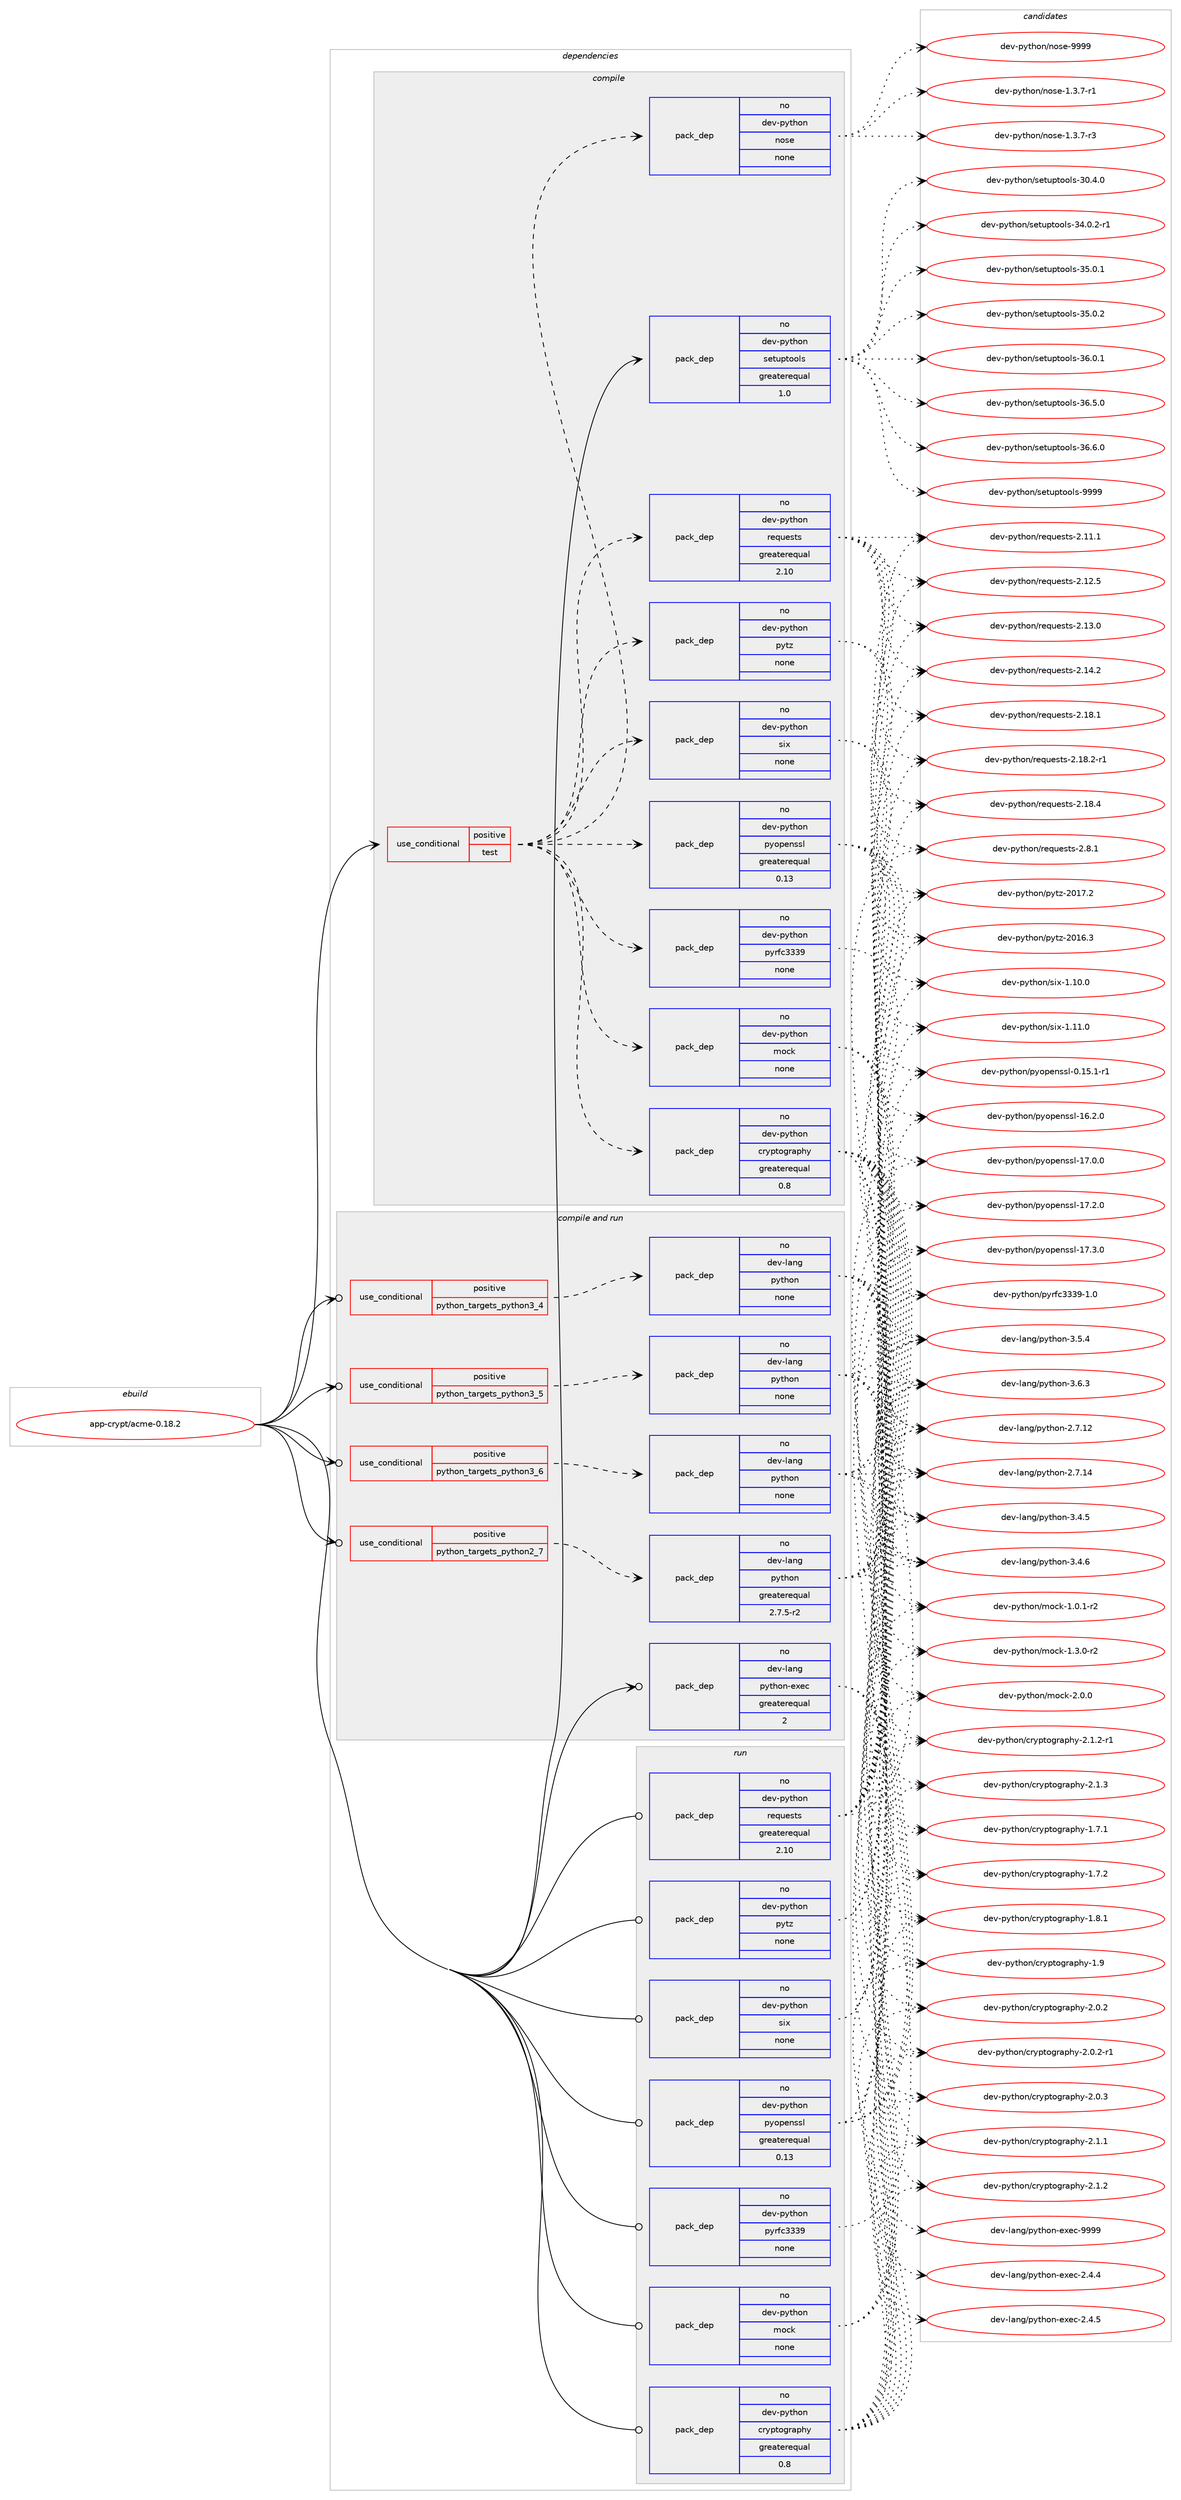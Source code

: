 digraph prolog {

# *************
# Graph options
# *************

newrank=true;
concentrate=true;
compound=true;
graph [rankdir=LR,fontname=Helvetica,fontsize=10,ranksep=1.5];#, ranksep=2.5, nodesep=0.2];
edge  [arrowhead=vee];
node  [fontname=Helvetica,fontsize=10];

# **********
# The ebuild
# **********

subgraph cluster_leftcol {
color=gray;
rank=same;
label=<<i>ebuild</i>>;
id [label="app-crypt/acme-0.18.2", color=red, width=4, href="../app-crypt/acme-0.18.2.svg"];
}

# ****************
# The dependencies
# ****************

subgraph cluster_midcol {
color=gray;
label=<<i>dependencies</i>>;
subgraph cluster_compile {
fillcolor="#eeeeee";
style=filled;
label=<<i>compile</i>>;
subgraph cond3202 {
dependency11980 [label=<<TABLE BORDER="0" CELLBORDER="1" CELLSPACING="0" CELLPADDING="4"><TR><TD ROWSPAN="3" CELLPADDING="10">use_conditional</TD></TR><TR><TD>positive</TD></TR><TR><TD>test</TD></TR></TABLE>>, shape=none, color=red];
subgraph pack8557 {
dependency11981 [label=<<TABLE BORDER="0" CELLBORDER="1" CELLSPACING="0" CELLPADDING="4" WIDTH="220"><TR><TD ROWSPAN="6" CELLPADDING="30">pack_dep</TD></TR><TR><TD WIDTH="110">no</TD></TR><TR><TD>dev-python</TD></TR><TR><TD>cryptography</TD></TR><TR><TD>greaterequal</TD></TR><TR><TD>0.8</TD></TR></TABLE>>, shape=none, color=blue];
}
dependency11980:e -> dependency11981:w [weight=20,style="dashed",arrowhead="vee"];
subgraph pack8558 {
dependency11982 [label=<<TABLE BORDER="0" CELLBORDER="1" CELLSPACING="0" CELLPADDING="4" WIDTH="220"><TR><TD ROWSPAN="6" CELLPADDING="30">pack_dep</TD></TR><TR><TD WIDTH="110">no</TD></TR><TR><TD>dev-python</TD></TR><TR><TD>mock</TD></TR><TR><TD>none</TD></TR><TR><TD></TD></TR></TABLE>>, shape=none, color=blue];
}
dependency11980:e -> dependency11982:w [weight=20,style="dashed",arrowhead="vee"];
subgraph pack8559 {
dependency11983 [label=<<TABLE BORDER="0" CELLBORDER="1" CELLSPACING="0" CELLPADDING="4" WIDTH="220"><TR><TD ROWSPAN="6" CELLPADDING="30">pack_dep</TD></TR><TR><TD WIDTH="110">no</TD></TR><TR><TD>dev-python</TD></TR><TR><TD>pyopenssl</TD></TR><TR><TD>greaterequal</TD></TR><TR><TD>0.13</TD></TR></TABLE>>, shape=none, color=blue];
}
dependency11980:e -> dependency11983:w [weight=20,style="dashed",arrowhead="vee"];
subgraph pack8560 {
dependency11984 [label=<<TABLE BORDER="0" CELLBORDER="1" CELLSPACING="0" CELLPADDING="4" WIDTH="220"><TR><TD ROWSPAN="6" CELLPADDING="30">pack_dep</TD></TR><TR><TD WIDTH="110">no</TD></TR><TR><TD>dev-python</TD></TR><TR><TD>pyrfc3339</TD></TR><TR><TD>none</TD></TR><TR><TD></TD></TR></TABLE>>, shape=none, color=blue];
}
dependency11980:e -> dependency11984:w [weight=20,style="dashed",arrowhead="vee"];
subgraph pack8561 {
dependency11985 [label=<<TABLE BORDER="0" CELLBORDER="1" CELLSPACING="0" CELLPADDING="4" WIDTH="220"><TR><TD ROWSPAN="6" CELLPADDING="30">pack_dep</TD></TR><TR><TD WIDTH="110">no</TD></TR><TR><TD>dev-python</TD></TR><TR><TD>pytz</TD></TR><TR><TD>none</TD></TR><TR><TD></TD></TR></TABLE>>, shape=none, color=blue];
}
dependency11980:e -> dependency11985:w [weight=20,style="dashed",arrowhead="vee"];
subgraph pack8562 {
dependency11986 [label=<<TABLE BORDER="0" CELLBORDER="1" CELLSPACING="0" CELLPADDING="4" WIDTH="220"><TR><TD ROWSPAN="6" CELLPADDING="30">pack_dep</TD></TR><TR><TD WIDTH="110">no</TD></TR><TR><TD>dev-python</TD></TR><TR><TD>requests</TD></TR><TR><TD>greaterequal</TD></TR><TR><TD>2.10</TD></TR></TABLE>>, shape=none, color=blue];
}
dependency11980:e -> dependency11986:w [weight=20,style="dashed",arrowhead="vee"];
subgraph pack8563 {
dependency11987 [label=<<TABLE BORDER="0" CELLBORDER="1" CELLSPACING="0" CELLPADDING="4" WIDTH="220"><TR><TD ROWSPAN="6" CELLPADDING="30">pack_dep</TD></TR><TR><TD WIDTH="110">no</TD></TR><TR><TD>dev-python</TD></TR><TR><TD>six</TD></TR><TR><TD>none</TD></TR><TR><TD></TD></TR></TABLE>>, shape=none, color=blue];
}
dependency11980:e -> dependency11987:w [weight=20,style="dashed",arrowhead="vee"];
subgraph pack8564 {
dependency11988 [label=<<TABLE BORDER="0" CELLBORDER="1" CELLSPACING="0" CELLPADDING="4" WIDTH="220"><TR><TD ROWSPAN="6" CELLPADDING="30">pack_dep</TD></TR><TR><TD WIDTH="110">no</TD></TR><TR><TD>dev-python</TD></TR><TR><TD>nose</TD></TR><TR><TD>none</TD></TR><TR><TD></TD></TR></TABLE>>, shape=none, color=blue];
}
dependency11980:e -> dependency11988:w [weight=20,style="dashed",arrowhead="vee"];
}
id:e -> dependency11980:w [weight=20,style="solid",arrowhead="vee"];
subgraph pack8565 {
dependency11989 [label=<<TABLE BORDER="0" CELLBORDER="1" CELLSPACING="0" CELLPADDING="4" WIDTH="220"><TR><TD ROWSPAN="6" CELLPADDING="30">pack_dep</TD></TR><TR><TD WIDTH="110">no</TD></TR><TR><TD>dev-python</TD></TR><TR><TD>setuptools</TD></TR><TR><TD>greaterequal</TD></TR><TR><TD>1.0</TD></TR></TABLE>>, shape=none, color=blue];
}
id:e -> dependency11989:w [weight=20,style="solid",arrowhead="vee"];
}
subgraph cluster_compileandrun {
fillcolor="#eeeeee";
style=filled;
label=<<i>compile and run</i>>;
subgraph cond3203 {
dependency11990 [label=<<TABLE BORDER="0" CELLBORDER="1" CELLSPACING="0" CELLPADDING="4"><TR><TD ROWSPAN="3" CELLPADDING="10">use_conditional</TD></TR><TR><TD>positive</TD></TR><TR><TD>python_targets_python2_7</TD></TR></TABLE>>, shape=none, color=red];
subgraph pack8566 {
dependency11991 [label=<<TABLE BORDER="0" CELLBORDER="1" CELLSPACING="0" CELLPADDING="4" WIDTH="220"><TR><TD ROWSPAN="6" CELLPADDING="30">pack_dep</TD></TR><TR><TD WIDTH="110">no</TD></TR><TR><TD>dev-lang</TD></TR><TR><TD>python</TD></TR><TR><TD>greaterequal</TD></TR><TR><TD>2.7.5-r2</TD></TR></TABLE>>, shape=none, color=blue];
}
dependency11990:e -> dependency11991:w [weight=20,style="dashed",arrowhead="vee"];
}
id:e -> dependency11990:w [weight=20,style="solid",arrowhead="odotvee"];
subgraph cond3204 {
dependency11992 [label=<<TABLE BORDER="0" CELLBORDER="1" CELLSPACING="0" CELLPADDING="4"><TR><TD ROWSPAN="3" CELLPADDING="10">use_conditional</TD></TR><TR><TD>positive</TD></TR><TR><TD>python_targets_python3_4</TD></TR></TABLE>>, shape=none, color=red];
subgraph pack8567 {
dependency11993 [label=<<TABLE BORDER="0" CELLBORDER="1" CELLSPACING="0" CELLPADDING="4" WIDTH="220"><TR><TD ROWSPAN="6" CELLPADDING="30">pack_dep</TD></TR><TR><TD WIDTH="110">no</TD></TR><TR><TD>dev-lang</TD></TR><TR><TD>python</TD></TR><TR><TD>none</TD></TR><TR><TD></TD></TR></TABLE>>, shape=none, color=blue];
}
dependency11992:e -> dependency11993:w [weight=20,style="dashed",arrowhead="vee"];
}
id:e -> dependency11992:w [weight=20,style="solid",arrowhead="odotvee"];
subgraph cond3205 {
dependency11994 [label=<<TABLE BORDER="0" CELLBORDER="1" CELLSPACING="0" CELLPADDING="4"><TR><TD ROWSPAN="3" CELLPADDING="10">use_conditional</TD></TR><TR><TD>positive</TD></TR><TR><TD>python_targets_python3_5</TD></TR></TABLE>>, shape=none, color=red];
subgraph pack8568 {
dependency11995 [label=<<TABLE BORDER="0" CELLBORDER="1" CELLSPACING="0" CELLPADDING="4" WIDTH="220"><TR><TD ROWSPAN="6" CELLPADDING="30">pack_dep</TD></TR><TR><TD WIDTH="110">no</TD></TR><TR><TD>dev-lang</TD></TR><TR><TD>python</TD></TR><TR><TD>none</TD></TR><TR><TD></TD></TR></TABLE>>, shape=none, color=blue];
}
dependency11994:e -> dependency11995:w [weight=20,style="dashed",arrowhead="vee"];
}
id:e -> dependency11994:w [weight=20,style="solid",arrowhead="odotvee"];
subgraph cond3206 {
dependency11996 [label=<<TABLE BORDER="0" CELLBORDER="1" CELLSPACING="0" CELLPADDING="4"><TR><TD ROWSPAN="3" CELLPADDING="10">use_conditional</TD></TR><TR><TD>positive</TD></TR><TR><TD>python_targets_python3_6</TD></TR></TABLE>>, shape=none, color=red];
subgraph pack8569 {
dependency11997 [label=<<TABLE BORDER="0" CELLBORDER="1" CELLSPACING="0" CELLPADDING="4" WIDTH="220"><TR><TD ROWSPAN="6" CELLPADDING="30">pack_dep</TD></TR><TR><TD WIDTH="110">no</TD></TR><TR><TD>dev-lang</TD></TR><TR><TD>python</TD></TR><TR><TD>none</TD></TR><TR><TD></TD></TR></TABLE>>, shape=none, color=blue];
}
dependency11996:e -> dependency11997:w [weight=20,style="dashed",arrowhead="vee"];
}
id:e -> dependency11996:w [weight=20,style="solid",arrowhead="odotvee"];
subgraph pack8570 {
dependency11998 [label=<<TABLE BORDER="0" CELLBORDER="1" CELLSPACING="0" CELLPADDING="4" WIDTH="220"><TR><TD ROWSPAN="6" CELLPADDING="30">pack_dep</TD></TR><TR><TD WIDTH="110">no</TD></TR><TR><TD>dev-lang</TD></TR><TR><TD>python-exec</TD></TR><TR><TD>greaterequal</TD></TR><TR><TD>2</TD></TR></TABLE>>, shape=none, color=blue];
}
id:e -> dependency11998:w [weight=20,style="solid",arrowhead="odotvee"];
}
subgraph cluster_run {
fillcolor="#eeeeee";
style=filled;
label=<<i>run</i>>;
subgraph pack8571 {
dependency11999 [label=<<TABLE BORDER="0" CELLBORDER="1" CELLSPACING="0" CELLPADDING="4" WIDTH="220"><TR><TD ROWSPAN="6" CELLPADDING="30">pack_dep</TD></TR><TR><TD WIDTH="110">no</TD></TR><TR><TD>dev-python</TD></TR><TR><TD>cryptography</TD></TR><TR><TD>greaterequal</TD></TR><TR><TD>0.8</TD></TR></TABLE>>, shape=none, color=blue];
}
id:e -> dependency11999:w [weight=20,style="solid",arrowhead="odot"];
subgraph pack8572 {
dependency12000 [label=<<TABLE BORDER="0" CELLBORDER="1" CELLSPACING="0" CELLPADDING="4" WIDTH="220"><TR><TD ROWSPAN="6" CELLPADDING="30">pack_dep</TD></TR><TR><TD WIDTH="110">no</TD></TR><TR><TD>dev-python</TD></TR><TR><TD>mock</TD></TR><TR><TD>none</TD></TR><TR><TD></TD></TR></TABLE>>, shape=none, color=blue];
}
id:e -> dependency12000:w [weight=20,style="solid",arrowhead="odot"];
subgraph pack8573 {
dependency12001 [label=<<TABLE BORDER="0" CELLBORDER="1" CELLSPACING="0" CELLPADDING="4" WIDTH="220"><TR><TD ROWSPAN="6" CELLPADDING="30">pack_dep</TD></TR><TR><TD WIDTH="110">no</TD></TR><TR><TD>dev-python</TD></TR><TR><TD>pyopenssl</TD></TR><TR><TD>greaterequal</TD></TR><TR><TD>0.13</TD></TR></TABLE>>, shape=none, color=blue];
}
id:e -> dependency12001:w [weight=20,style="solid",arrowhead="odot"];
subgraph pack8574 {
dependency12002 [label=<<TABLE BORDER="0" CELLBORDER="1" CELLSPACING="0" CELLPADDING="4" WIDTH="220"><TR><TD ROWSPAN="6" CELLPADDING="30">pack_dep</TD></TR><TR><TD WIDTH="110">no</TD></TR><TR><TD>dev-python</TD></TR><TR><TD>pyrfc3339</TD></TR><TR><TD>none</TD></TR><TR><TD></TD></TR></TABLE>>, shape=none, color=blue];
}
id:e -> dependency12002:w [weight=20,style="solid",arrowhead="odot"];
subgraph pack8575 {
dependency12003 [label=<<TABLE BORDER="0" CELLBORDER="1" CELLSPACING="0" CELLPADDING="4" WIDTH="220"><TR><TD ROWSPAN="6" CELLPADDING="30">pack_dep</TD></TR><TR><TD WIDTH="110">no</TD></TR><TR><TD>dev-python</TD></TR><TR><TD>pytz</TD></TR><TR><TD>none</TD></TR><TR><TD></TD></TR></TABLE>>, shape=none, color=blue];
}
id:e -> dependency12003:w [weight=20,style="solid",arrowhead="odot"];
subgraph pack8576 {
dependency12004 [label=<<TABLE BORDER="0" CELLBORDER="1" CELLSPACING="0" CELLPADDING="4" WIDTH="220"><TR><TD ROWSPAN="6" CELLPADDING="30">pack_dep</TD></TR><TR><TD WIDTH="110">no</TD></TR><TR><TD>dev-python</TD></TR><TR><TD>requests</TD></TR><TR><TD>greaterequal</TD></TR><TR><TD>2.10</TD></TR></TABLE>>, shape=none, color=blue];
}
id:e -> dependency12004:w [weight=20,style="solid",arrowhead="odot"];
subgraph pack8577 {
dependency12005 [label=<<TABLE BORDER="0" CELLBORDER="1" CELLSPACING="0" CELLPADDING="4" WIDTH="220"><TR><TD ROWSPAN="6" CELLPADDING="30">pack_dep</TD></TR><TR><TD WIDTH="110">no</TD></TR><TR><TD>dev-python</TD></TR><TR><TD>six</TD></TR><TR><TD>none</TD></TR><TR><TD></TD></TR></TABLE>>, shape=none, color=blue];
}
id:e -> dependency12005:w [weight=20,style="solid",arrowhead="odot"];
}
}

# **************
# The candidates
# **************

subgraph cluster_choices {
rank=same;
color=gray;
label=<<i>candidates</i>>;

subgraph choice8557 {
color=black;
nodesep=1;
choice10010111845112121116104111110479911412111211611110311497112104121454946554649 [label="dev-python/cryptography-1.7.1", color=red, width=4,href="../dev-python/cryptography-1.7.1.svg"];
choice10010111845112121116104111110479911412111211611110311497112104121454946554650 [label="dev-python/cryptography-1.7.2", color=red, width=4,href="../dev-python/cryptography-1.7.2.svg"];
choice10010111845112121116104111110479911412111211611110311497112104121454946564649 [label="dev-python/cryptography-1.8.1", color=red, width=4,href="../dev-python/cryptography-1.8.1.svg"];
choice1001011184511212111610411111047991141211121161111031149711210412145494657 [label="dev-python/cryptography-1.9", color=red, width=4,href="../dev-python/cryptography-1.9.svg"];
choice10010111845112121116104111110479911412111211611110311497112104121455046484650 [label="dev-python/cryptography-2.0.2", color=red, width=4,href="../dev-python/cryptography-2.0.2.svg"];
choice100101118451121211161041111104799114121112116111103114971121041214550464846504511449 [label="dev-python/cryptography-2.0.2-r1", color=red, width=4,href="../dev-python/cryptography-2.0.2-r1.svg"];
choice10010111845112121116104111110479911412111211611110311497112104121455046484651 [label="dev-python/cryptography-2.0.3", color=red, width=4,href="../dev-python/cryptography-2.0.3.svg"];
choice10010111845112121116104111110479911412111211611110311497112104121455046494649 [label="dev-python/cryptography-2.1.1", color=red, width=4,href="../dev-python/cryptography-2.1.1.svg"];
choice10010111845112121116104111110479911412111211611110311497112104121455046494650 [label="dev-python/cryptography-2.1.2", color=red, width=4,href="../dev-python/cryptography-2.1.2.svg"];
choice100101118451121211161041111104799114121112116111103114971121041214550464946504511449 [label="dev-python/cryptography-2.1.2-r1", color=red, width=4,href="../dev-python/cryptography-2.1.2-r1.svg"];
choice10010111845112121116104111110479911412111211611110311497112104121455046494651 [label="dev-python/cryptography-2.1.3", color=red, width=4,href="../dev-python/cryptography-2.1.3.svg"];
dependency11981:e -> choice10010111845112121116104111110479911412111211611110311497112104121454946554649:w [style=dotted,weight="100"];
dependency11981:e -> choice10010111845112121116104111110479911412111211611110311497112104121454946554650:w [style=dotted,weight="100"];
dependency11981:e -> choice10010111845112121116104111110479911412111211611110311497112104121454946564649:w [style=dotted,weight="100"];
dependency11981:e -> choice1001011184511212111610411111047991141211121161111031149711210412145494657:w [style=dotted,weight="100"];
dependency11981:e -> choice10010111845112121116104111110479911412111211611110311497112104121455046484650:w [style=dotted,weight="100"];
dependency11981:e -> choice100101118451121211161041111104799114121112116111103114971121041214550464846504511449:w [style=dotted,weight="100"];
dependency11981:e -> choice10010111845112121116104111110479911412111211611110311497112104121455046484651:w [style=dotted,weight="100"];
dependency11981:e -> choice10010111845112121116104111110479911412111211611110311497112104121455046494649:w [style=dotted,weight="100"];
dependency11981:e -> choice10010111845112121116104111110479911412111211611110311497112104121455046494650:w [style=dotted,weight="100"];
dependency11981:e -> choice100101118451121211161041111104799114121112116111103114971121041214550464946504511449:w [style=dotted,weight="100"];
dependency11981:e -> choice10010111845112121116104111110479911412111211611110311497112104121455046494651:w [style=dotted,weight="100"];
}
subgraph choice8558 {
color=black;
nodesep=1;
choice1001011184511212111610411111047109111991074549464846494511450 [label="dev-python/mock-1.0.1-r2", color=red, width=4,href="../dev-python/mock-1.0.1-r2.svg"];
choice1001011184511212111610411111047109111991074549465146484511450 [label="dev-python/mock-1.3.0-r2", color=red, width=4,href="../dev-python/mock-1.3.0-r2.svg"];
choice100101118451121211161041111104710911199107455046484648 [label="dev-python/mock-2.0.0", color=red, width=4,href="../dev-python/mock-2.0.0.svg"];
dependency11982:e -> choice1001011184511212111610411111047109111991074549464846494511450:w [style=dotted,weight="100"];
dependency11982:e -> choice1001011184511212111610411111047109111991074549465146484511450:w [style=dotted,weight="100"];
dependency11982:e -> choice100101118451121211161041111104710911199107455046484648:w [style=dotted,weight="100"];
}
subgraph choice8559 {
color=black;
nodesep=1;
choice1001011184511212111610411111047112121111112101110115115108454846495346494511449 [label="dev-python/pyopenssl-0.15.1-r1", color=red, width=4,href="../dev-python/pyopenssl-0.15.1-r1.svg"];
choice100101118451121211161041111104711212111111210111011511510845495446504648 [label="dev-python/pyopenssl-16.2.0", color=red, width=4,href="../dev-python/pyopenssl-16.2.0.svg"];
choice100101118451121211161041111104711212111111210111011511510845495546484648 [label="dev-python/pyopenssl-17.0.0", color=red, width=4,href="../dev-python/pyopenssl-17.0.0.svg"];
choice100101118451121211161041111104711212111111210111011511510845495546504648 [label="dev-python/pyopenssl-17.2.0", color=red, width=4,href="../dev-python/pyopenssl-17.2.0.svg"];
choice100101118451121211161041111104711212111111210111011511510845495546514648 [label="dev-python/pyopenssl-17.3.0", color=red, width=4,href="../dev-python/pyopenssl-17.3.0.svg"];
dependency11983:e -> choice1001011184511212111610411111047112121111112101110115115108454846495346494511449:w [style=dotted,weight="100"];
dependency11983:e -> choice100101118451121211161041111104711212111111210111011511510845495446504648:w [style=dotted,weight="100"];
dependency11983:e -> choice100101118451121211161041111104711212111111210111011511510845495546484648:w [style=dotted,weight="100"];
dependency11983:e -> choice100101118451121211161041111104711212111111210111011511510845495546504648:w [style=dotted,weight="100"];
dependency11983:e -> choice100101118451121211161041111104711212111111210111011511510845495546514648:w [style=dotted,weight="100"];
}
subgraph choice8560 {
color=black;
nodesep=1;
choice1001011184511212111610411111047112121114102995151515745494648 [label="dev-python/pyrfc3339-1.0", color=red, width=4,href="../dev-python/pyrfc3339-1.0.svg"];
dependency11984:e -> choice1001011184511212111610411111047112121114102995151515745494648:w [style=dotted,weight="100"];
}
subgraph choice8561 {
color=black;
nodesep=1;
choice100101118451121211161041111104711212111612245504849544651 [label="dev-python/pytz-2016.3", color=red, width=4,href="../dev-python/pytz-2016.3.svg"];
choice100101118451121211161041111104711212111612245504849554650 [label="dev-python/pytz-2017.2", color=red, width=4,href="../dev-python/pytz-2017.2.svg"];
dependency11985:e -> choice100101118451121211161041111104711212111612245504849544651:w [style=dotted,weight="100"];
dependency11985:e -> choice100101118451121211161041111104711212111612245504849554650:w [style=dotted,weight="100"];
}
subgraph choice8562 {
color=black;
nodesep=1;
choice100101118451121211161041111104711410111311710111511611545504649494649 [label="dev-python/requests-2.11.1", color=red, width=4,href="../dev-python/requests-2.11.1.svg"];
choice100101118451121211161041111104711410111311710111511611545504649504653 [label="dev-python/requests-2.12.5", color=red, width=4,href="../dev-python/requests-2.12.5.svg"];
choice100101118451121211161041111104711410111311710111511611545504649514648 [label="dev-python/requests-2.13.0", color=red, width=4,href="../dev-python/requests-2.13.0.svg"];
choice100101118451121211161041111104711410111311710111511611545504649524650 [label="dev-python/requests-2.14.2", color=red, width=4,href="../dev-python/requests-2.14.2.svg"];
choice100101118451121211161041111104711410111311710111511611545504649564649 [label="dev-python/requests-2.18.1", color=red, width=4,href="../dev-python/requests-2.18.1.svg"];
choice1001011184511212111610411111047114101113117101115116115455046495646504511449 [label="dev-python/requests-2.18.2-r1", color=red, width=4,href="../dev-python/requests-2.18.2-r1.svg"];
choice100101118451121211161041111104711410111311710111511611545504649564652 [label="dev-python/requests-2.18.4", color=red, width=4,href="../dev-python/requests-2.18.4.svg"];
choice1001011184511212111610411111047114101113117101115116115455046564649 [label="dev-python/requests-2.8.1", color=red, width=4,href="../dev-python/requests-2.8.1.svg"];
dependency11986:e -> choice100101118451121211161041111104711410111311710111511611545504649494649:w [style=dotted,weight="100"];
dependency11986:e -> choice100101118451121211161041111104711410111311710111511611545504649504653:w [style=dotted,weight="100"];
dependency11986:e -> choice100101118451121211161041111104711410111311710111511611545504649514648:w [style=dotted,weight="100"];
dependency11986:e -> choice100101118451121211161041111104711410111311710111511611545504649524650:w [style=dotted,weight="100"];
dependency11986:e -> choice100101118451121211161041111104711410111311710111511611545504649564649:w [style=dotted,weight="100"];
dependency11986:e -> choice1001011184511212111610411111047114101113117101115116115455046495646504511449:w [style=dotted,weight="100"];
dependency11986:e -> choice100101118451121211161041111104711410111311710111511611545504649564652:w [style=dotted,weight="100"];
dependency11986:e -> choice1001011184511212111610411111047114101113117101115116115455046564649:w [style=dotted,weight="100"];
}
subgraph choice8563 {
color=black;
nodesep=1;
choice100101118451121211161041111104711510512045494649484648 [label="dev-python/six-1.10.0", color=red, width=4,href="../dev-python/six-1.10.0.svg"];
choice100101118451121211161041111104711510512045494649494648 [label="dev-python/six-1.11.0", color=red, width=4,href="../dev-python/six-1.11.0.svg"];
dependency11987:e -> choice100101118451121211161041111104711510512045494649484648:w [style=dotted,weight="100"];
dependency11987:e -> choice100101118451121211161041111104711510512045494649494648:w [style=dotted,weight="100"];
}
subgraph choice8564 {
color=black;
nodesep=1;
choice10010111845112121116104111110471101111151014549465146554511449 [label="dev-python/nose-1.3.7-r1", color=red, width=4,href="../dev-python/nose-1.3.7-r1.svg"];
choice10010111845112121116104111110471101111151014549465146554511451 [label="dev-python/nose-1.3.7-r3", color=red, width=4,href="../dev-python/nose-1.3.7-r3.svg"];
choice10010111845112121116104111110471101111151014557575757 [label="dev-python/nose-9999", color=red, width=4,href="../dev-python/nose-9999.svg"];
dependency11988:e -> choice10010111845112121116104111110471101111151014549465146554511449:w [style=dotted,weight="100"];
dependency11988:e -> choice10010111845112121116104111110471101111151014549465146554511451:w [style=dotted,weight="100"];
dependency11988:e -> choice10010111845112121116104111110471101111151014557575757:w [style=dotted,weight="100"];
}
subgraph choice8565 {
color=black;
nodesep=1;
choice100101118451121211161041111104711510111611711211611111110811545514846524648 [label="dev-python/setuptools-30.4.0", color=red, width=4,href="../dev-python/setuptools-30.4.0.svg"];
choice1001011184511212111610411111047115101116117112116111111108115455152464846504511449 [label="dev-python/setuptools-34.0.2-r1", color=red, width=4,href="../dev-python/setuptools-34.0.2-r1.svg"];
choice100101118451121211161041111104711510111611711211611111110811545515346484649 [label="dev-python/setuptools-35.0.1", color=red, width=4,href="../dev-python/setuptools-35.0.1.svg"];
choice100101118451121211161041111104711510111611711211611111110811545515346484650 [label="dev-python/setuptools-35.0.2", color=red, width=4,href="../dev-python/setuptools-35.0.2.svg"];
choice100101118451121211161041111104711510111611711211611111110811545515446484649 [label="dev-python/setuptools-36.0.1", color=red, width=4,href="../dev-python/setuptools-36.0.1.svg"];
choice100101118451121211161041111104711510111611711211611111110811545515446534648 [label="dev-python/setuptools-36.5.0", color=red, width=4,href="../dev-python/setuptools-36.5.0.svg"];
choice100101118451121211161041111104711510111611711211611111110811545515446544648 [label="dev-python/setuptools-36.6.0", color=red, width=4,href="../dev-python/setuptools-36.6.0.svg"];
choice10010111845112121116104111110471151011161171121161111111081154557575757 [label="dev-python/setuptools-9999", color=red, width=4,href="../dev-python/setuptools-9999.svg"];
dependency11989:e -> choice100101118451121211161041111104711510111611711211611111110811545514846524648:w [style=dotted,weight="100"];
dependency11989:e -> choice1001011184511212111610411111047115101116117112116111111108115455152464846504511449:w [style=dotted,weight="100"];
dependency11989:e -> choice100101118451121211161041111104711510111611711211611111110811545515346484649:w [style=dotted,weight="100"];
dependency11989:e -> choice100101118451121211161041111104711510111611711211611111110811545515346484650:w [style=dotted,weight="100"];
dependency11989:e -> choice100101118451121211161041111104711510111611711211611111110811545515446484649:w [style=dotted,weight="100"];
dependency11989:e -> choice100101118451121211161041111104711510111611711211611111110811545515446534648:w [style=dotted,weight="100"];
dependency11989:e -> choice100101118451121211161041111104711510111611711211611111110811545515446544648:w [style=dotted,weight="100"];
dependency11989:e -> choice10010111845112121116104111110471151011161171121161111111081154557575757:w [style=dotted,weight="100"];
}
subgraph choice8566 {
color=black;
nodesep=1;
choice10010111845108971101034711212111610411111045504655464950 [label="dev-lang/python-2.7.12", color=red, width=4,href="../dev-lang/python-2.7.12.svg"];
choice10010111845108971101034711212111610411111045504655464952 [label="dev-lang/python-2.7.14", color=red, width=4,href="../dev-lang/python-2.7.14.svg"];
choice100101118451089711010347112121116104111110455146524653 [label="dev-lang/python-3.4.5", color=red, width=4,href="../dev-lang/python-3.4.5.svg"];
choice100101118451089711010347112121116104111110455146524654 [label="dev-lang/python-3.4.6", color=red, width=4,href="../dev-lang/python-3.4.6.svg"];
choice100101118451089711010347112121116104111110455146534652 [label="dev-lang/python-3.5.4", color=red, width=4,href="../dev-lang/python-3.5.4.svg"];
choice100101118451089711010347112121116104111110455146544651 [label="dev-lang/python-3.6.3", color=red, width=4,href="../dev-lang/python-3.6.3.svg"];
dependency11991:e -> choice10010111845108971101034711212111610411111045504655464950:w [style=dotted,weight="100"];
dependency11991:e -> choice10010111845108971101034711212111610411111045504655464952:w [style=dotted,weight="100"];
dependency11991:e -> choice100101118451089711010347112121116104111110455146524653:w [style=dotted,weight="100"];
dependency11991:e -> choice100101118451089711010347112121116104111110455146524654:w [style=dotted,weight="100"];
dependency11991:e -> choice100101118451089711010347112121116104111110455146534652:w [style=dotted,weight="100"];
dependency11991:e -> choice100101118451089711010347112121116104111110455146544651:w [style=dotted,weight="100"];
}
subgraph choice8567 {
color=black;
nodesep=1;
choice10010111845108971101034711212111610411111045504655464950 [label="dev-lang/python-2.7.12", color=red, width=4,href="../dev-lang/python-2.7.12.svg"];
choice10010111845108971101034711212111610411111045504655464952 [label="dev-lang/python-2.7.14", color=red, width=4,href="../dev-lang/python-2.7.14.svg"];
choice100101118451089711010347112121116104111110455146524653 [label="dev-lang/python-3.4.5", color=red, width=4,href="../dev-lang/python-3.4.5.svg"];
choice100101118451089711010347112121116104111110455146524654 [label="dev-lang/python-3.4.6", color=red, width=4,href="../dev-lang/python-3.4.6.svg"];
choice100101118451089711010347112121116104111110455146534652 [label="dev-lang/python-3.5.4", color=red, width=4,href="../dev-lang/python-3.5.4.svg"];
choice100101118451089711010347112121116104111110455146544651 [label="dev-lang/python-3.6.3", color=red, width=4,href="../dev-lang/python-3.6.3.svg"];
dependency11993:e -> choice10010111845108971101034711212111610411111045504655464950:w [style=dotted,weight="100"];
dependency11993:e -> choice10010111845108971101034711212111610411111045504655464952:w [style=dotted,weight="100"];
dependency11993:e -> choice100101118451089711010347112121116104111110455146524653:w [style=dotted,weight="100"];
dependency11993:e -> choice100101118451089711010347112121116104111110455146524654:w [style=dotted,weight="100"];
dependency11993:e -> choice100101118451089711010347112121116104111110455146534652:w [style=dotted,weight="100"];
dependency11993:e -> choice100101118451089711010347112121116104111110455146544651:w [style=dotted,weight="100"];
}
subgraph choice8568 {
color=black;
nodesep=1;
choice10010111845108971101034711212111610411111045504655464950 [label="dev-lang/python-2.7.12", color=red, width=4,href="../dev-lang/python-2.7.12.svg"];
choice10010111845108971101034711212111610411111045504655464952 [label="dev-lang/python-2.7.14", color=red, width=4,href="../dev-lang/python-2.7.14.svg"];
choice100101118451089711010347112121116104111110455146524653 [label="dev-lang/python-3.4.5", color=red, width=4,href="../dev-lang/python-3.4.5.svg"];
choice100101118451089711010347112121116104111110455146524654 [label="dev-lang/python-3.4.6", color=red, width=4,href="../dev-lang/python-3.4.6.svg"];
choice100101118451089711010347112121116104111110455146534652 [label="dev-lang/python-3.5.4", color=red, width=4,href="../dev-lang/python-3.5.4.svg"];
choice100101118451089711010347112121116104111110455146544651 [label="dev-lang/python-3.6.3", color=red, width=4,href="../dev-lang/python-3.6.3.svg"];
dependency11995:e -> choice10010111845108971101034711212111610411111045504655464950:w [style=dotted,weight="100"];
dependency11995:e -> choice10010111845108971101034711212111610411111045504655464952:w [style=dotted,weight="100"];
dependency11995:e -> choice100101118451089711010347112121116104111110455146524653:w [style=dotted,weight="100"];
dependency11995:e -> choice100101118451089711010347112121116104111110455146524654:w [style=dotted,weight="100"];
dependency11995:e -> choice100101118451089711010347112121116104111110455146534652:w [style=dotted,weight="100"];
dependency11995:e -> choice100101118451089711010347112121116104111110455146544651:w [style=dotted,weight="100"];
}
subgraph choice8569 {
color=black;
nodesep=1;
choice10010111845108971101034711212111610411111045504655464950 [label="dev-lang/python-2.7.12", color=red, width=4,href="../dev-lang/python-2.7.12.svg"];
choice10010111845108971101034711212111610411111045504655464952 [label="dev-lang/python-2.7.14", color=red, width=4,href="../dev-lang/python-2.7.14.svg"];
choice100101118451089711010347112121116104111110455146524653 [label="dev-lang/python-3.4.5", color=red, width=4,href="../dev-lang/python-3.4.5.svg"];
choice100101118451089711010347112121116104111110455146524654 [label="dev-lang/python-3.4.6", color=red, width=4,href="../dev-lang/python-3.4.6.svg"];
choice100101118451089711010347112121116104111110455146534652 [label="dev-lang/python-3.5.4", color=red, width=4,href="../dev-lang/python-3.5.4.svg"];
choice100101118451089711010347112121116104111110455146544651 [label="dev-lang/python-3.6.3", color=red, width=4,href="../dev-lang/python-3.6.3.svg"];
dependency11997:e -> choice10010111845108971101034711212111610411111045504655464950:w [style=dotted,weight="100"];
dependency11997:e -> choice10010111845108971101034711212111610411111045504655464952:w [style=dotted,weight="100"];
dependency11997:e -> choice100101118451089711010347112121116104111110455146524653:w [style=dotted,weight="100"];
dependency11997:e -> choice100101118451089711010347112121116104111110455146524654:w [style=dotted,weight="100"];
dependency11997:e -> choice100101118451089711010347112121116104111110455146534652:w [style=dotted,weight="100"];
dependency11997:e -> choice100101118451089711010347112121116104111110455146544651:w [style=dotted,weight="100"];
}
subgraph choice8570 {
color=black;
nodesep=1;
choice1001011184510897110103471121211161041111104510112010199455046524652 [label="dev-lang/python-exec-2.4.4", color=red, width=4,href="../dev-lang/python-exec-2.4.4.svg"];
choice1001011184510897110103471121211161041111104510112010199455046524653 [label="dev-lang/python-exec-2.4.5", color=red, width=4,href="../dev-lang/python-exec-2.4.5.svg"];
choice10010111845108971101034711212111610411111045101120101994557575757 [label="dev-lang/python-exec-9999", color=red, width=4,href="../dev-lang/python-exec-9999.svg"];
dependency11998:e -> choice1001011184510897110103471121211161041111104510112010199455046524652:w [style=dotted,weight="100"];
dependency11998:e -> choice1001011184510897110103471121211161041111104510112010199455046524653:w [style=dotted,weight="100"];
dependency11998:e -> choice10010111845108971101034711212111610411111045101120101994557575757:w [style=dotted,weight="100"];
}
subgraph choice8571 {
color=black;
nodesep=1;
choice10010111845112121116104111110479911412111211611110311497112104121454946554649 [label="dev-python/cryptography-1.7.1", color=red, width=4,href="../dev-python/cryptography-1.7.1.svg"];
choice10010111845112121116104111110479911412111211611110311497112104121454946554650 [label="dev-python/cryptography-1.7.2", color=red, width=4,href="../dev-python/cryptography-1.7.2.svg"];
choice10010111845112121116104111110479911412111211611110311497112104121454946564649 [label="dev-python/cryptography-1.8.1", color=red, width=4,href="../dev-python/cryptography-1.8.1.svg"];
choice1001011184511212111610411111047991141211121161111031149711210412145494657 [label="dev-python/cryptography-1.9", color=red, width=4,href="../dev-python/cryptography-1.9.svg"];
choice10010111845112121116104111110479911412111211611110311497112104121455046484650 [label="dev-python/cryptography-2.0.2", color=red, width=4,href="../dev-python/cryptography-2.0.2.svg"];
choice100101118451121211161041111104799114121112116111103114971121041214550464846504511449 [label="dev-python/cryptography-2.0.2-r1", color=red, width=4,href="../dev-python/cryptography-2.0.2-r1.svg"];
choice10010111845112121116104111110479911412111211611110311497112104121455046484651 [label="dev-python/cryptography-2.0.3", color=red, width=4,href="../dev-python/cryptography-2.0.3.svg"];
choice10010111845112121116104111110479911412111211611110311497112104121455046494649 [label="dev-python/cryptography-2.1.1", color=red, width=4,href="../dev-python/cryptography-2.1.1.svg"];
choice10010111845112121116104111110479911412111211611110311497112104121455046494650 [label="dev-python/cryptography-2.1.2", color=red, width=4,href="../dev-python/cryptography-2.1.2.svg"];
choice100101118451121211161041111104799114121112116111103114971121041214550464946504511449 [label="dev-python/cryptography-2.1.2-r1", color=red, width=4,href="../dev-python/cryptography-2.1.2-r1.svg"];
choice10010111845112121116104111110479911412111211611110311497112104121455046494651 [label="dev-python/cryptography-2.1.3", color=red, width=4,href="../dev-python/cryptography-2.1.3.svg"];
dependency11999:e -> choice10010111845112121116104111110479911412111211611110311497112104121454946554649:w [style=dotted,weight="100"];
dependency11999:e -> choice10010111845112121116104111110479911412111211611110311497112104121454946554650:w [style=dotted,weight="100"];
dependency11999:e -> choice10010111845112121116104111110479911412111211611110311497112104121454946564649:w [style=dotted,weight="100"];
dependency11999:e -> choice1001011184511212111610411111047991141211121161111031149711210412145494657:w [style=dotted,weight="100"];
dependency11999:e -> choice10010111845112121116104111110479911412111211611110311497112104121455046484650:w [style=dotted,weight="100"];
dependency11999:e -> choice100101118451121211161041111104799114121112116111103114971121041214550464846504511449:w [style=dotted,weight="100"];
dependency11999:e -> choice10010111845112121116104111110479911412111211611110311497112104121455046484651:w [style=dotted,weight="100"];
dependency11999:e -> choice10010111845112121116104111110479911412111211611110311497112104121455046494649:w [style=dotted,weight="100"];
dependency11999:e -> choice10010111845112121116104111110479911412111211611110311497112104121455046494650:w [style=dotted,weight="100"];
dependency11999:e -> choice100101118451121211161041111104799114121112116111103114971121041214550464946504511449:w [style=dotted,weight="100"];
dependency11999:e -> choice10010111845112121116104111110479911412111211611110311497112104121455046494651:w [style=dotted,weight="100"];
}
subgraph choice8572 {
color=black;
nodesep=1;
choice1001011184511212111610411111047109111991074549464846494511450 [label="dev-python/mock-1.0.1-r2", color=red, width=4,href="../dev-python/mock-1.0.1-r2.svg"];
choice1001011184511212111610411111047109111991074549465146484511450 [label="dev-python/mock-1.3.0-r2", color=red, width=4,href="../dev-python/mock-1.3.0-r2.svg"];
choice100101118451121211161041111104710911199107455046484648 [label="dev-python/mock-2.0.0", color=red, width=4,href="../dev-python/mock-2.0.0.svg"];
dependency12000:e -> choice1001011184511212111610411111047109111991074549464846494511450:w [style=dotted,weight="100"];
dependency12000:e -> choice1001011184511212111610411111047109111991074549465146484511450:w [style=dotted,weight="100"];
dependency12000:e -> choice100101118451121211161041111104710911199107455046484648:w [style=dotted,weight="100"];
}
subgraph choice8573 {
color=black;
nodesep=1;
choice1001011184511212111610411111047112121111112101110115115108454846495346494511449 [label="dev-python/pyopenssl-0.15.1-r1", color=red, width=4,href="../dev-python/pyopenssl-0.15.1-r1.svg"];
choice100101118451121211161041111104711212111111210111011511510845495446504648 [label="dev-python/pyopenssl-16.2.0", color=red, width=4,href="../dev-python/pyopenssl-16.2.0.svg"];
choice100101118451121211161041111104711212111111210111011511510845495546484648 [label="dev-python/pyopenssl-17.0.0", color=red, width=4,href="../dev-python/pyopenssl-17.0.0.svg"];
choice100101118451121211161041111104711212111111210111011511510845495546504648 [label="dev-python/pyopenssl-17.2.0", color=red, width=4,href="../dev-python/pyopenssl-17.2.0.svg"];
choice100101118451121211161041111104711212111111210111011511510845495546514648 [label="dev-python/pyopenssl-17.3.0", color=red, width=4,href="../dev-python/pyopenssl-17.3.0.svg"];
dependency12001:e -> choice1001011184511212111610411111047112121111112101110115115108454846495346494511449:w [style=dotted,weight="100"];
dependency12001:e -> choice100101118451121211161041111104711212111111210111011511510845495446504648:w [style=dotted,weight="100"];
dependency12001:e -> choice100101118451121211161041111104711212111111210111011511510845495546484648:w [style=dotted,weight="100"];
dependency12001:e -> choice100101118451121211161041111104711212111111210111011511510845495546504648:w [style=dotted,weight="100"];
dependency12001:e -> choice100101118451121211161041111104711212111111210111011511510845495546514648:w [style=dotted,weight="100"];
}
subgraph choice8574 {
color=black;
nodesep=1;
choice1001011184511212111610411111047112121114102995151515745494648 [label="dev-python/pyrfc3339-1.0", color=red, width=4,href="../dev-python/pyrfc3339-1.0.svg"];
dependency12002:e -> choice1001011184511212111610411111047112121114102995151515745494648:w [style=dotted,weight="100"];
}
subgraph choice8575 {
color=black;
nodesep=1;
choice100101118451121211161041111104711212111612245504849544651 [label="dev-python/pytz-2016.3", color=red, width=4,href="../dev-python/pytz-2016.3.svg"];
choice100101118451121211161041111104711212111612245504849554650 [label="dev-python/pytz-2017.2", color=red, width=4,href="../dev-python/pytz-2017.2.svg"];
dependency12003:e -> choice100101118451121211161041111104711212111612245504849544651:w [style=dotted,weight="100"];
dependency12003:e -> choice100101118451121211161041111104711212111612245504849554650:w [style=dotted,weight="100"];
}
subgraph choice8576 {
color=black;
nodesep=1;
choice100101118451121211161041111104711410111311710111511611545504649494649 [label="dev-python/requests-2.11.1", color=red, width=4,href="../dev-python/requests-2.11.1.svg"];
choice100101118451121211161041111104711410111311710111511611545504649504653 [label="dev-python/requests-2.12.5", color=red, width=4,href="../dev-python/requests-2.12.5.svg"];
choice100101118451121211161041111104711410111311710111511611545504649514648 [label="dev-python/requests-2.13.0", color=red, width=4,href="../dev-python/requests-2.13.0.svg"];
choice100101118451121211161041111104711410111311710111511611545504649524650 [label="dev-python/requests-2.14.2", color=red, width=4,href="../dev-python/requests-2.14.2.svg"];
choice100101118451121211161041111104711410111311710111511611545504649564649 [label="dev-python/requests-2.18.1", color=red, width=4,href="../dev-python/requests-2.18.1.svg"];
choice1001011184511212111610411111047114101113117101115116115455046495646504511449 [label="dev-python/requests-2.18.2-r1", color=red, width=4,href="../dev-python/requests-2.18.2-r1.svg"];
choice100101118451121211161041111104711410111311710111511611545504649564652 [label="dev-python/requests-2.18.4", color=red, width=4,href="../dev-python/requests-2.18.4.svg"];
choice1001011184511212111610411111047114101113117101115116115455046564649 [label="dev-python/requests-2.8.1", color=red, width=4,href="../dev-python/requests-2.8.1.svg"];
dependency12004:e -> choice100101118451121211161041111104711410111311710111511611545504649494649:w [style=dotted,weight="100"];
dependency12004:e -> choice100101118451121211161041111104711410111311710111511611545504649504653:w [style=dotted,weight="100"];
dependency12004:e -> choice100101118451121211161041111104711410111311710111511611545504649514648:w [style=dotted,weight="100"];
dependency12004:e -> choice100101118451121211161041111104711410111311710111511611545504649524650:w [style=dotted,weight="100"];
dependency12004:e -> choice100101118451121211161041111104711410111311710111511611545504649564649:w [style=dotted,weight="100"];
dependency12004:e -> choice1001011184511212111610411111047114101113117101115116115455046495646504511449:w [style=dotted,weight="100"];
dependency12004:e -> choice100101118451121211161041111104711410111311710111511611545504649564652:w [style=dotted,weight="100"];
dependency12004:e -> choice1001011184511212111610411111047114101113117101115116115455046564649:w [style=dotted,weight="100"];
}
subgraph choice8577 {
color=black;
nodesep=1;
choice100101118451121211161041111104711510512045494649484648 [label="dev-python/six-1.10.0", color=red, width=4,href="../dev-python/six-1.10.0.svg"];
choice100101118451121211161041111104711510512045494649494648 [label="dev-python/six-1.11.0", color=red, width=4,href="../dev-python/six-1.11.0.svg"];
dependency12005:e -> choice100101118451121211161041111104711510512045494649484648:w [style=dotted,weight="100"];
dependency12005:e -> choice100101118451121211161041111104711510512045494649494648:w [style=dotted,weight="100"];
}
}

}
